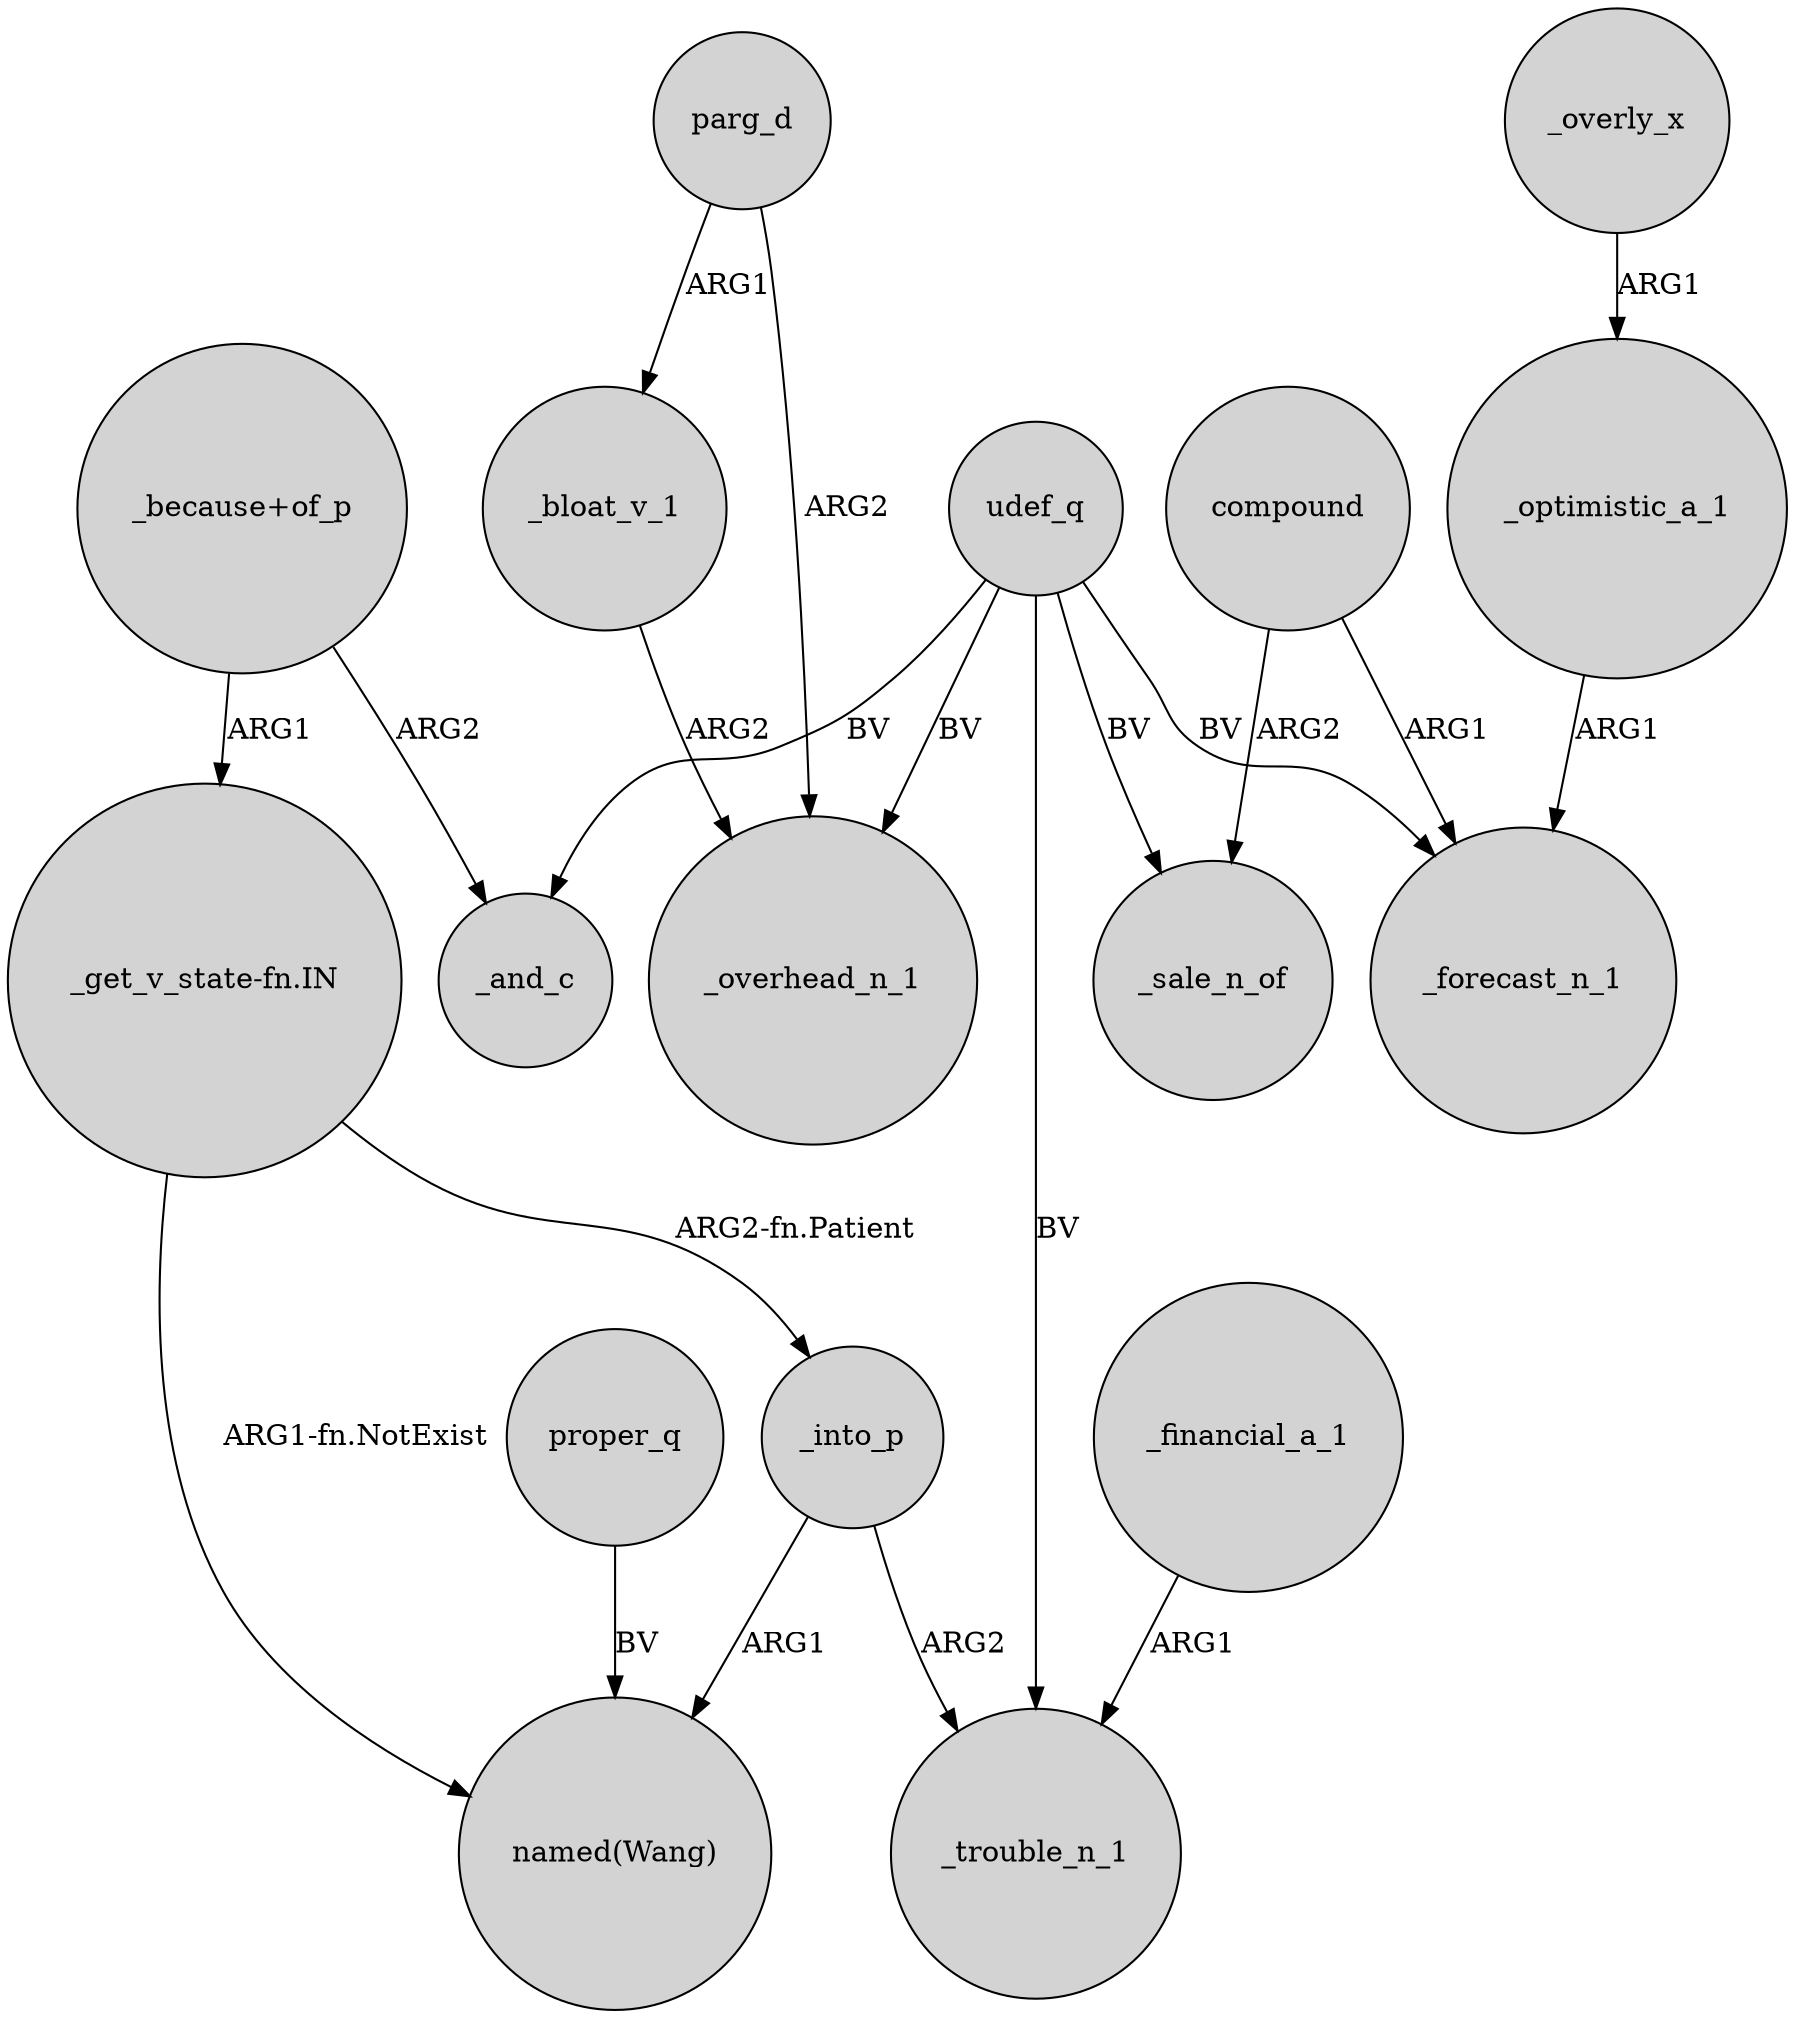 digraph {
	node [shape=circle style=filled]
	_into_p -> "named(Wang)" [label=ARG1]
	parg_d -> _overhead_n_1 [label=ARG2]
	udef_q -> _overhead_n_1 [label=BV]
	"_because+of_p" -> _and_c [label=ARG2]
	proper_q -> "named(Wang)" [label=BV]
	"_get_v_state-fn.IN" -> _into_p [label="ARG2-fn.Patient"]
	_overly_x -> _optimistic_a_1 [label=ARG1]
	_bloat_v_1 -> _overhead_n_1 [label=ARG2]
	udef_q -> _trouble_n_1 [label=BV]
	_into_p -> _trouble_n_1 [label=ARG2]
	_optimistic_a_1 -> _forecast_n_1 [label=ARG1]
	compound -> _sale_n_of [label=ARG2]
	"_get_v_state-fn.IN" -> "named(Wang)" [label="ARG1-fn.NotExist"]
	_financial_a_1 -> _trouble_n_1 [label=ARG1]
	udef_q -> _sale_n_of [label=BV]
	udef_q -> _forecast_n_1 [label=BV]
	compound -> _forecast_n_1 [label=ARG1]
	parg_d -> _bloat_v_1 [label=ARG1]
	"_because+of_p" -> "_get_v_state-fn.IN" [label=ARG1]
	udef_q -> _and_c [label=BV]
}
